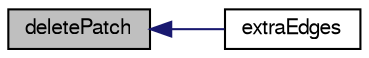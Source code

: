 digraph "deletePatch"
{
  bgcolor="transparent";
  edge [fontname="FreeSans",fontsize="10",labelfontname="FreeSans",labelfontsize="10"];
  node [fontname="FreeSans",fontsize="10",shape=record];
  rankdir="LR";
  Node2577 [label="deletePatch",height=0.2,width=0.4,color="black", fillcolor="grey75", style="filled", fontcolor="black"];
  Node2577 -> Node2578 [dir="back",color="midnightblue",fontsize="10",style="solid",fontname="FreeSans"];
  Node2578 [label="extraEdges",height=0.2,width=0.4,color="black",URL="$a21430.html#a9cfb4135bbc6e583439d6bc0a9ab0a81",tooltip="Indices into edges of additional edges. "];
}
